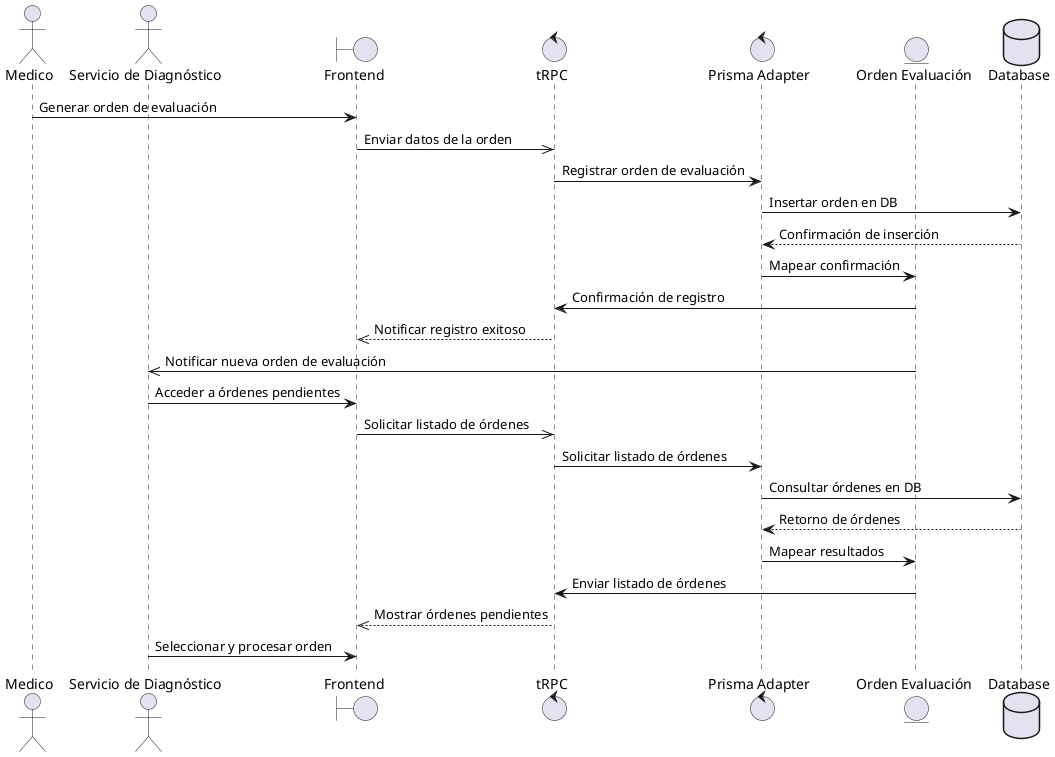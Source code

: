 @startuml

actor Medico
actor "Servicio de Diagnóstico" as Diagnostico

boundary "Frontend" as Frontend

control tRPC
control "Prisma Adapter" as Prisma
entity "Orden Evaluación" as OrdenCtrl
database Database

' --- Proceso de generación de la orden por el médico ---
Medico -> Frontend: Generar orden de evaluación
Frontend ->> tRPC: Enviar datos de la orden
tRPC -> Prisma: Registrar orden de evaluación
Prisma -> Database: Insertar orden en DB
Database --> Prisma: Confirmación de inserción
Prisma -> OrdenCtrl: Mapear confirmación
OrdenCtrl -> tRPC: Confirmación de registro
tRPC -->> Frontend: Notificar registro exitoso

' --- Notificación al servicio de diagnóstico ---
OrdenCtrl ->> Diagnostico: Notificar nueva orden de evaluación

' --- Proceso de consulta de órdenes por el servicio de diagnóstico ---
Diagnostico -> Frontend: Acceder a órdenes pendientes
Frontend ->> tRPC: Solicitar listado de órdenes
tRPC -> Prisma: Solicitar listado de órdenes
Prisma -> Database: Consultar órdenes en DB
Database --> Prisma: Retorno de órdenes
Prisma -> OrdenCtrl: Mapear resultados
OrdenCtrl -> tRPC: Enviar listado de órdenes
tRPC -->> Frontend: Mostrar órdenes pendientes
Diagnostico -> Frontend: Seleccionar y procesar orden

@enduml
